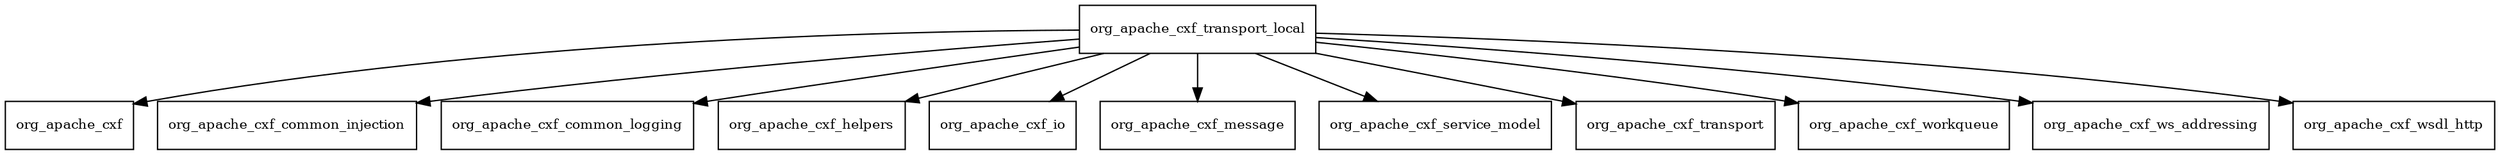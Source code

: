 digraph cxf_rt_transports_local_2_7_11_redhat_3_package_dependencies {
  node [shape = box, fontsize=10.0];
  org_apache_cxf_transport_local -> org_apache_cxf;
  org_apache_cxf_transport_local -> org_apache_cxf_common_injection;
  org_apache_cxf_transport_local -> org_apache_cxf_common_logging;
  org_apache_cxf_transport_local -> org_apache_cxf_helpers;
  org_apache_cxf_transport_local -> org_apache_cxf_io;
  org_apache_cxf_transport_local -> org_apache_cxf_message;
  org_apache_cxf_transport_local -> org_apache_cxf_service_model;
  org_apache_cxf_transport_local -> org_apache_cxf_transport;
  org_apache_cxf_transport_local -> org_apache_cxf_workqueue;
  org_apache_cxf_transport_local -> org_apache_cxf_ws_addressing;
  org_apache_cxf_transport_local -> org_apache_cxf_wsdl_http;
}
